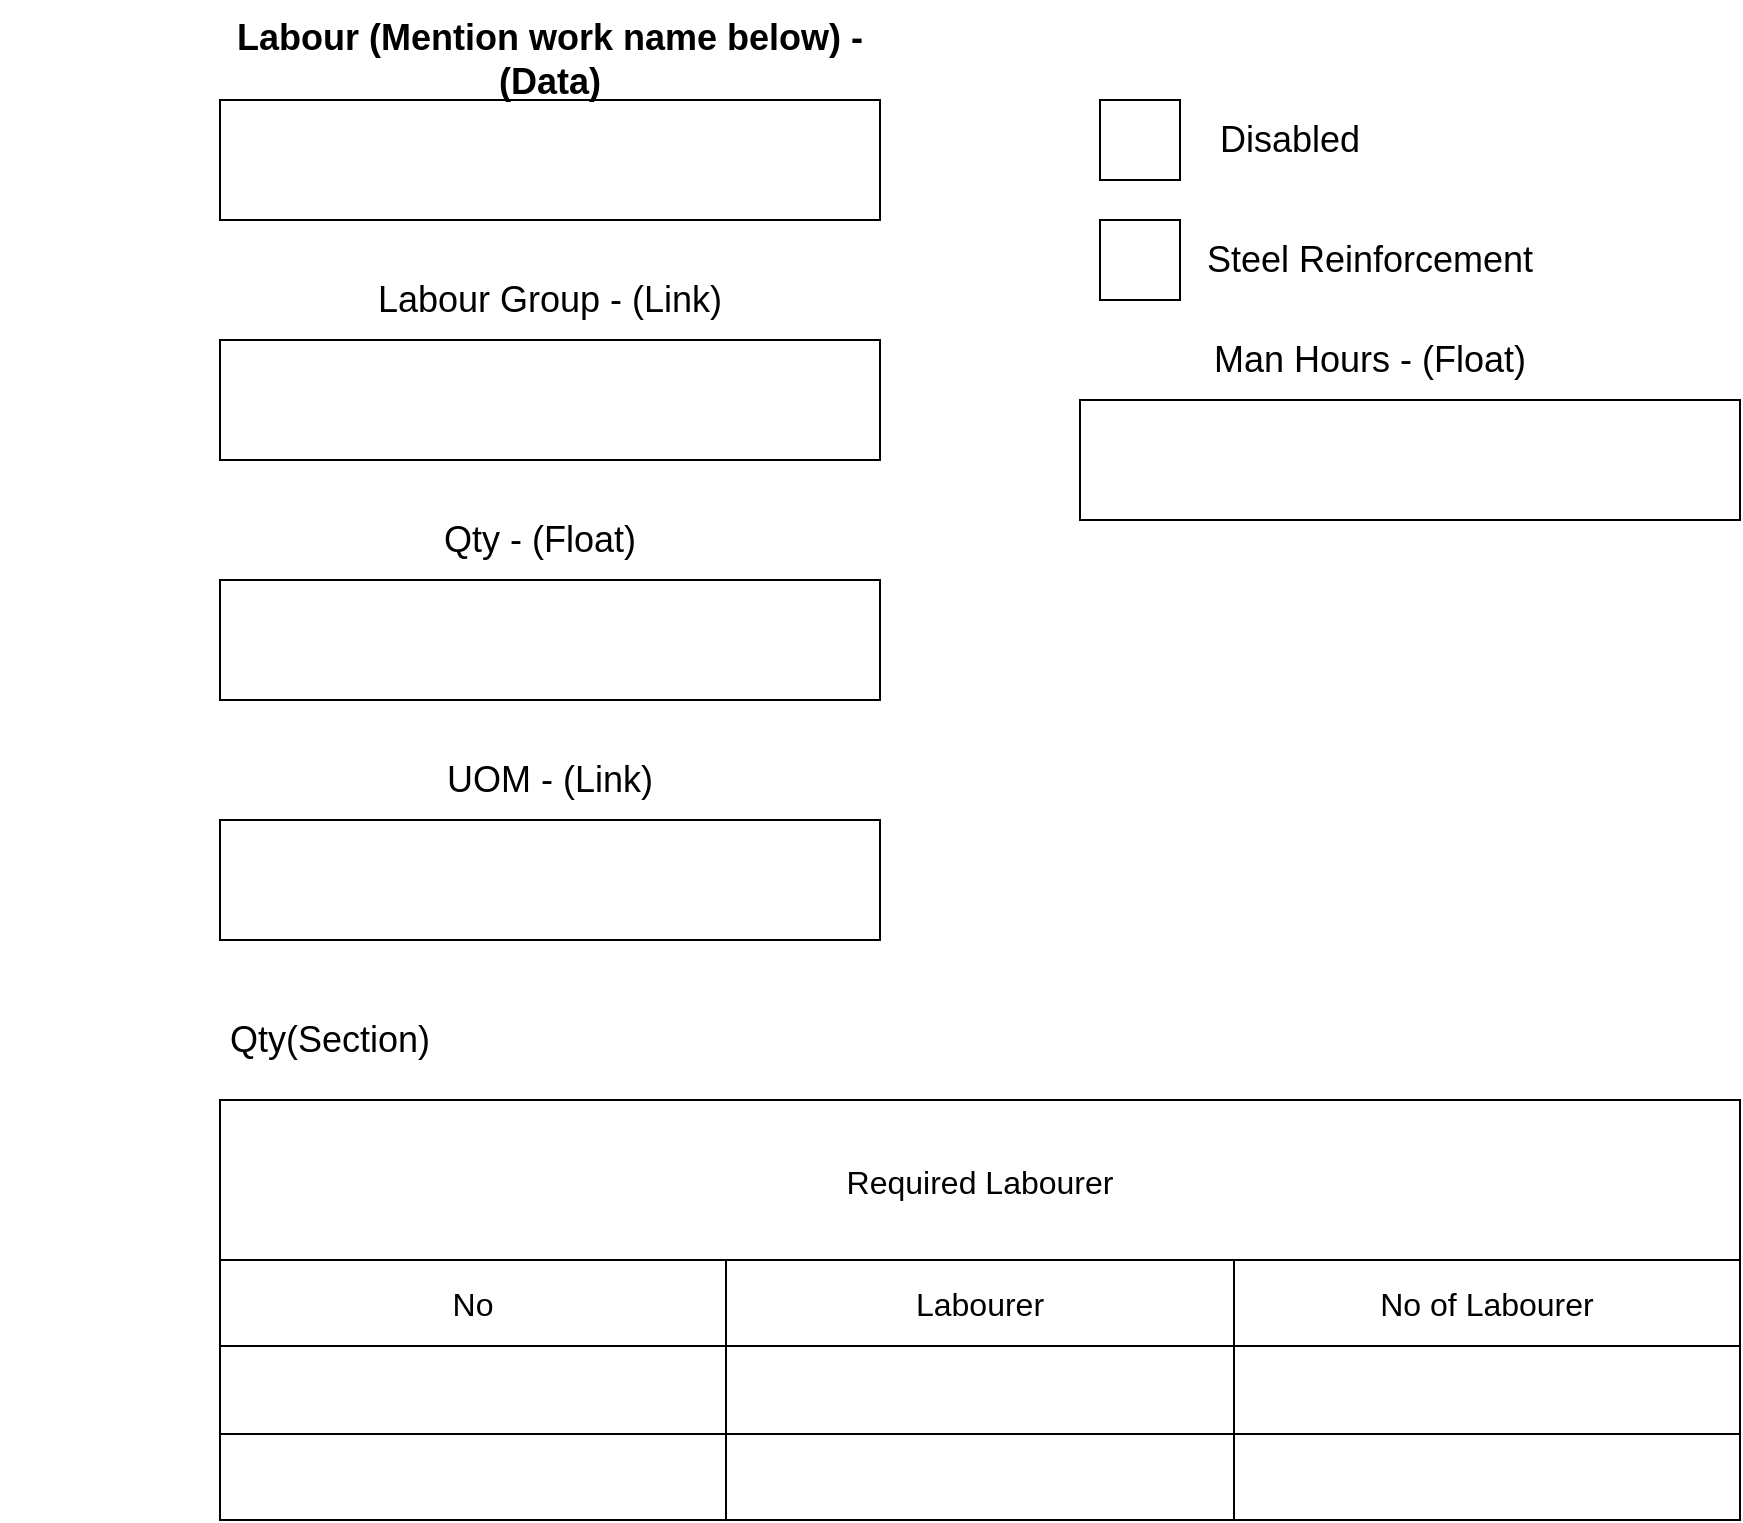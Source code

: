 <mxfile version="24.7.7">
  <diagram name="Page-1" id="DGTz8g0kp4d06DKLGNpw">
    <mxGraphModel dx="2577" dy="982" grid="1" gridSize="10" guides="1" tooltips="1" connect="1" arrows="1" fold="1" page="1" pageScale="1" pageWidth="850" pageHeight="1100" math="0" shadow="0">
      <root>
        <mxCell id="0" />
        <mxCell id="1" parent="0" />
        <mxCell id="VlHkZ-ebzwuCY6MO55lW-1" value="" style="rounded=0;whiteSpace=wrap;html=1;" vertex="1" parent="1">
          <mxGeometry x="40" y="80" width="330" height="60" as="geometry" />
        </mxCell>
        <mxCell id="VlHkZ-ebzwuCY6MO55lW-2" value="" style="rounded=0;whiteSpace=wrap;html=1;" vertex="1" parent="1">
          <mxGeometry x="470" y="230" width="330" height="60" as="geometry" />
        </mxCell>
        <mxCell id="VlHkZ-ebzwuCY6MO55lW-3" value="" style="rounded=0;whiteSpace=wrap;html=1;" vertex="1" parent="1">
          <mxGeometry x="40" y="200" width="330" height="60" as="geometry" />
        </mxCell>
        <mxCell id="VlHkZ-ebzwuCY6MO55lW-4" value="" style="rounded=0;whiteSpace=wrap;html=1;" vertex="1" parent="1">
          <mxGeometry x="40" y="320" width="330" height="60" as="geometry" />
        </mxCell>
        <mxCell id="VlHkZ-ebzwuCY6MO55lW-5" value="" style="rounded=0;whiteSpace=wrap;html=1;" vertex="1" parent="1">
          <mxGeometry x="40" y="440" width="330" height="60" as="geometry" />
        </mxCell>
        <mxCell id="VlHkZ-ebzwuCY6MO55lW-6" value="" style="whiteSpace=wrap;html=1;aspect=fixed;" vertex="1" parent="1">
          <mxGeometry x="480" y="80" width="40" height="40" as="geometry" />
        </mxCell>
        <mxCell id="VlHkZ-ebzwuCY6MO55lW-8" value="" style="whiteSpace=wrap;html=1;aspect=fixed;" vertex="1" parent="1">
          <mxGeometry x="480" y="140" width="40" height="40" as="geometry" />
        </mxCell>
        <mxCell id="VlHkZ-ebzwuCY6MO55lW-12" value="&lt;b style=&quot;font-size: 18px;&quot;&gt;Labour (Mention work name below) - (Data)&lt;/b&gt;" style="text;html=1;align=center;verticalAlign=middle;whiteSpace=wrap;rounded=0;fontSize=18;" vertex="1" parent="1">
          <mxGeometry x="40" y="30" width="330" height="60" as="geometry" />
        </mxCell>
        <mxCell id="VlHkZ-ebzwuCY6MO55lW-13" value="Labour Group - (Link)" style="text;html=1;align=center;verticalAlign=middle;whiteSpace=wrap;rounded=0;fontSize=18;" vertex="1" parent="1">
          <mxGeometry x="40" y="150" width="330" height="60" as="geometry" />
        </mxCell>
        <mxCell id="VlHkZ-ebzwuCY6MO55lW-14" value="Qty - (Float)" style="text;html=1;align=center;verticalAlign=middle;whiteSpace=wrap;rounded=0;fontSize=18;" vertex="1" parent="1">
          <mxGeometry x="35" y="270" width="330" height="60" as="geometry" />
        </mxCell>
        <mxCell id="VlHkZ-ebzwuCY6MO55lW-15" value="UOM - (Link)" style="text;html=1;align=center;verticalAlign=middle;whiteSpace=wrap;rounded=0;fontSize=18;" vertex="1" parent="1">
          <mxGeometry x="40" y="390" width="330" height="60" as="geometry" />
        </mxCell>
        <mxCell id="VlHkZ-ebzwuCY6MO55lW-16" value="Disabled" style="text;html=1;align=center;verticalAlign=middle;whiteSpace=wrap;rounded=0;fontSize=18;" vertex="1" parent="1">
          <mxGeometry x="410" y="70" width="330" height="60" as="geometry" />
        </mxCell>
        <mxCell id="VlHkZ-ebzwuCY6MO55lW-19" value="Steel Reinforcement" style="text;html=1;align=center;verticalAlign=middle;whiteSpace=wrap;rounded=0;fontSize=18;" vertex="1" parent="1">
          <mxGeometry x="450" y="135" width="330" height="50" as="geometry" />
        </mxCell>
        <mxCell id="VlHkZ-ebzwuCY6MO55lW-20" value="Man Hours - (Float)" style="text;html=1;align=center;verticalAlign=middle;whiteSpace=wrap;rounded=0;fontSize=18;" vertex="1" parent="1">
          <mxGeometry x="450" y="185" width="330" height="50" as="geometry" />
        </mxCell>
        <mxCell id="VlHkZ-ebzwuCY6MO55lW-21" value="Required Labourer" style="shape=table;startSize=80;container=1;collapsible=0;childLayout=tableLayout;strokeColor=default;fontSize=16;" vertex="1" parent="1">
          <mxGeometry x="40" y="580" width="760" height="210" as="geometry" />
        </mxCell>
        <mxCell id="VlHkZ-ebzwuCY6MO55lW-22" value="" style="shape=tableRow;horizontal=0;startSize=0;swimlaneHead=0;swimlaneBody=0;strokeColor=inherit;top=0;left=0;bottom=0;right=0;collapsible=0;dropTarget=0;fillColor=none;points=[[0,0.5],[1,0.5]];portConstraint=eastwest;fontSize=16;" vertex="1" parent="VlHkZ-ebzwuCY6MO55lW-21">
          <mxGeometry y="80" width="760" height="43" as="geometry" />
        </mxCell>
        <mxCell id="VlHkZ-ebzwuCY6MO55lW-23" value="No" style="shape=partialRectangle;html=1;whiteSpace=wrap;connectable=0;strokeColor=inherit;overflow=hidden;fillColor=none;top=0;left=0;bottom=0;right=0;pointerEvents=1;fontSize=16;" vertex="1" parent="VlHkZ-ebzwuCY6MO55lW-22">
          <mxGeometry width="253" height="43" as="geometry">
            <mxRectangle width="253" height="43" as="alternateBounds" />
          </mxGeometry>
        </mxCell>
        <mxCell id="VlHkZ-ebzwuCY6MO55lW-24" value="Labourer" style="shape=partialRectangle;html=1;whiteSpace=wrap;connectable=0;strokeColor=inherit;overflow=hidden;fillColor=none;top=0;left=0;bottom=0;right=0;pointerEvents=1;fontSize=16;" vertex="1" parent="VlHkZ-ebzwuCY6MO55lW-22">
          <mxGeometry x="253" width="254" height="43" as="geometry">
            <mxRectangle width="254" height="43" as="alternateBounds" />
          </mxGeometry>
        </mxCell>
        <mxCell id="VlHkZ-ebzwuCY6MO55lW-25" value="No of Labourer" style="shape=partialRectangle;html=1;whiteSpace=wrap;connectable=0;strokeColor=inherit;overflow=hidden;fillColor=none;top=0;left=0;bottom=0;right=0;pointerEvents=1;fontSize=16;" vertex="1" parent="VlHkZ-ebzwuCY6MO55lW-22">
          <mxGeometry x="507" width="253" height="43" as="geometry">
            <mxRectangle width="253" height="43" as="alternateBounds" />
          </mxGeometry>
        </mxCell>
        <mxCell id="VlHkZ-ebzwuCY6MO55lW-26" value="" style="shape=tableRow;horizontal=0;startSize=0;swimlaneHead=0;swimlaneBody=0;strokeColor=inherit;top=0;left=0;bottom=0;right=0;collapsible=0;dropTarget=0;fillColor=none;points=[[0,0.5],[1,0.5]];portConstraint=eastwest;fontSize=16;" vertex="1" parent="VlHkZ-ebzwuCY6MO55lW-21">
          <mxGeometry y="123" width="760" height="44" as="geometry" />
        </mxCell>
        <mxCell id="VlHkZ-ebzwuCY6MO55lW-27" value="" style="shape=partialRectangle;html=1;whiteSpace=wrap;connectable=0;strokeColor=inherit;overflow=hidden;fillColor=none;top=0;left=0;bottom=0;right=0;pointerEvents=1;fontSize=16;" vertex="1" parent="VlHkZ-ebzwuCY6MO55lW-26">
          <mxGeometry width="253" height="44" as="geometry">
            <mxRectangle width="253" height="44" as="alternateBounds" />
          </mxGeometry>
        </mxCell>
        <mxCell id="VlHkZ-ebzwuCY6MO55lW-28" value="" style="shape=partialRectangle;html=1;whiteSpace=wrap;connectable=0;strokeColor=inherit;overflow=hidden;fillColor=none;top=0;left=0;bottom=0;right=0;pointerEvents=1;fontSize=16;" vertex="1" parent="VlHkZ-ebzwuCY6MO55lW-26">
          <mxGeometry x="253" width="254" height="44" as="geometry">
            <mxRectangle width="254" height="44" as="alternateBounds" />
          </mxGeometry>
        </mxCell>
        <mxCell id="VlHkZ-ebzwuCY6MO55lW-29" value="" style="shape=partialRectangle;html=1;whiteSpace=wrap;connectable=0;strokeColor=inherit;overflow=hidden;fillColor=none;top=0;left=0;bottom=0;right=0;pointerEvents=1;fontSize=16;" vertex="1" parent="VlHkZ-ebzwuCY6MO55lW-26">
          <mxGeometry x="507" width="253" height="44" as="geometry">
            <mxRectangle width="253" height="44" as="alternateBounds" />
          </mxGeometry>
        </mxCell>
        <mxCell id="VlHkZ-ebzwuCY6MO55lW-30" value="" style="shape=tableRow;horizontal=0;startSize=0;swimlaneHead=0;swimlaneBody=0;strokeColor=inherit;top=0;left=0;bottom=0;right=0;collapsible=0;dropTarget=0;fillColor=none;points=[[0,0.5],[1,0.5]];portConstraint=eastwest;fontSize=16;" vertex="1" parent="VlHkZ-ebzwuCY6MO55lW-21">
          <mxGeometry y="167" width="760" height="43" as="geometry" />
        </mxCell>
        <mxCell id="VlHkZ-ebzwuCY6MO55lW-31" value="" style="shape=partialRectangle;html=1;whiteSpace=wrap;connectable=0;strokeColor=inherit;overflow=hidden;fillColor=none;top=0;left=0;bottom=0;right=0;pointerEvents=1;fontSize=16;" vertex="1" parent="VlHkZ-ebzwuCY6MO55lW-30">
          <mxGeometry width="253" height="43" as="geometry">
            <mxRectangle width="253" height="43" as="alternateBounds" />
          </mxGeometry>
        </mxCell>
        <mxCell id="VlHkZ-ebzwuCY6MO55lW-32" value="" style="shape=partialRectangle;html=1;whiteSpace=wrap;connectable=0;strokeColor=inherit;overflow=hidden;fillColor=none;top=0;left=0;bottom=0;right=0;pointerEvents=1;fontSize=16;" vertex="1" parent="VlHkZ-ebzwuCY6MO55lW-30">
          <mxGeometry x="253" width="254" height="43" as="geometry">
            <mxRectangle width="254" height="43" as="alternateBounds" />
          </mxGeometry>
        </mxCell>
        <mxCell id="VlHkZ-ebzwuCY6MO55lW-33" value="" style="shape=partialRectangle;html=1;whiteSpace=wrap;connectable=0;strokeColor=inherit;overflow=hidden;fillColor=none;top=0;left=0;bottom=0;right=0;pointerEvents=1;fontSize=16;" vertex="1" parent="VlHkZ-ebzwuCY6MO55lW-30">
          <mxGeometry x="507" width="253" height="43" as="geometry">
            <mxRectangle width="253" height="43" as="alternateBounds" />
          </mxGeometry>
        </mxCell>
        <mxCell id="VlHkZ-ebzwuCY6MO55lW-34" value="Qty(Section)" style="text;html=1;align=center;verticalAlign=middle;whiteSpace=wrap;rounded=0;fontSize=18;" vertex="1" parent="1">
          <mxGeometry x="-70" y="520" width="330" height="60" as="geometry" />
        </mxCell>
      </root>
    </mxGraphModel>
  </diagram>
</mxfile>
